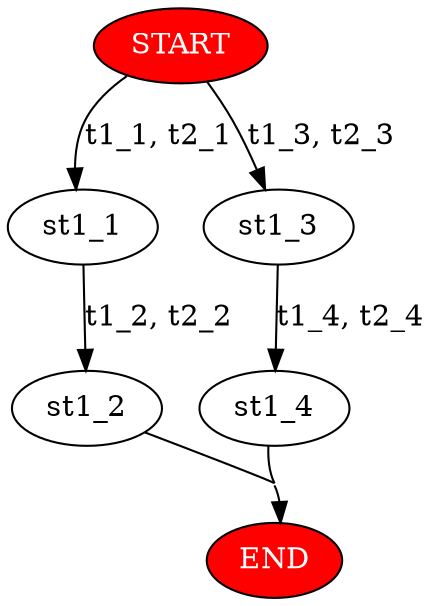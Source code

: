 strict digraph "1_1_1_Positive" {
	graph [concentrate=true imagescale=true]
	START [label=START fillcolor=red fontcolor=white style=filled]
	END [label=END fillcolor=red fontcolor=white style=filled]
	START -> st1_1 [label="t1_1, t2_1"]
	st1_1 -> st1_2 [label="t1_2, t2_2"]
	st1_2 -> END
	START -> st1_3 [label="t1_3, t2_3"]
	st1_3 -> st1_4 [label="t1_4, t2_4"]
	st1_4 -> END
}
